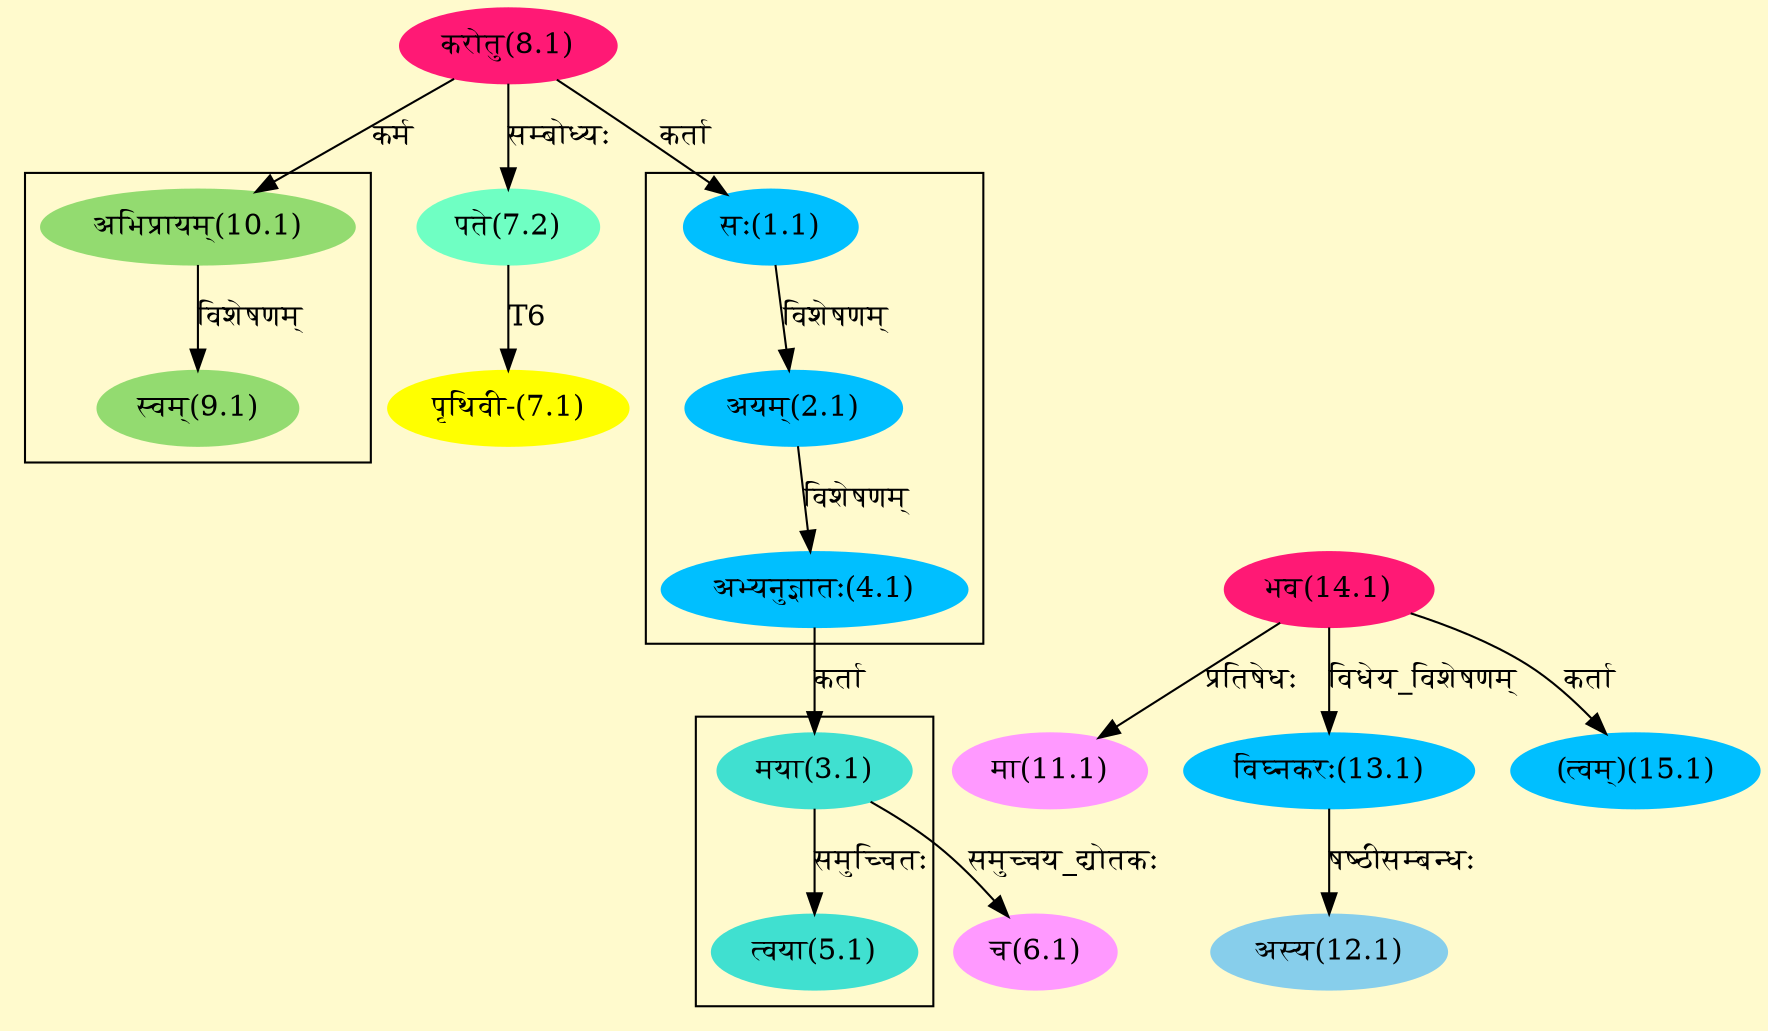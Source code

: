 digraph G{
rankdir=BT;
 compound=true;
 bgcolor="lemonchiffon1";

subgraph cluster_1{
Node2_1 [style=filled, color="#00BFFF" label = "अयम्(2.1)"]
Node1_1 [style=filled, color="#00BFFF" label = "सः(1.1)"]
Node4_1 [style=filled, color="#00BFFF" label = "अभ्यनुज्ञातः(4.1)"]

}

subgraph cluster_2{
Node5_1 [style=filled, color="#40E0D0" label = "त्वया(5.1)"]
Node3_1 [style=filled, color="#40E0D0" label = "मया(3.1)"]

}

subgraph cluster_3{
Node9_1 [style=filled, color="#93DB70" label = "स्वम्(9.1)"]
Node10_1 [style=filled, color="#93DB70" label = "अभिप्रायम्(10.1)"]

}
Node1_1 [style=filled, color="#00BFFF" label = "सः(1.1)"]
Node8_1 [style=filled, color="#FF1975" label = "करोतु(8.1)"]
Node3_1 [style=filled, color="#40E0D0" label = "मया(3.1)"]
Node4_1 [style=filled, color="#00BFFF" label = "अभ्यनुज्ञातः(4.1)"]
Node6_1 [style=filled, color="#FF99FF" label = "च(6.1)"]
Node7_1 [style=filled, color="#FFFF00" label = "पृथिवी-(7.1)"]
Node7_2 [style=filled, color="#6FFFC3" label = "पते(7.2)"]
Node [style=filled, color="" label = "()"]
Node10_1 [style=filled, color="#93DB70" label = "अभिप्रायम्(10.1)"]
Node11_1 [style=filled, color="#FF99FF" label = "मा(11.1)"]
Node14_1 [style=filled, color="#FF1975" label = "भव(14.1)"]
Node12_1 [style=filled, color="#87CEEB" label = "अस्य(12.1)"]
Node13_1 [style=filled, color="#00BFFF" label = "विघ्नकरः(13.1)"]
Node15_1 [style=filled, color="#00BFFF" label = "(त्वम्)(15.1)"]
/* Start of Relations section */

Node1_1 -> Node8_1 [  label="कर्ता"  dir="back" ]
Node2_1 -> Node1_1 [  label="विशेषणम्"  dir="back" ]
Node3_1 -> Node4_1 [  label="कर्ता"  dir="back" ]
Node4_1 -> Node2_1 [  label="विशेषणम्"  dir="back" ]
Node5_1 -> Node3_1 [  label="समुच्चितः"  dir="back" ]
Node6_1 -> Node3_1 [  label="समुच्चय_द्योतकः"  dir="back" ]
Node7_1 -> Node7_2 [  label="T6"  dir="back" ]
Node7_2 -> Node8_1 [  label="सम्बोध्यः"  dir="back" ]
Node9_1 -> Node10_1 [  label="विशेषणम्"  dir="back" ]
Node10_1 -> Node8_1 [  label="कर्म"  dir="back" ]
Node11_1 -> Node14_1 [  label="प्रतिषेधः"  dir="back" ]
Node12_1 -> Node13_1 [  label="षष्ठीसम्बन्धः"  dir="back" ]
Node13_1 -> Node14_1 [  label="विधेय_विशेषणम्"  dir="back" ]
Node15_1 -> Node14_1 [  label="कर्ता"  dir="back" ]
}
